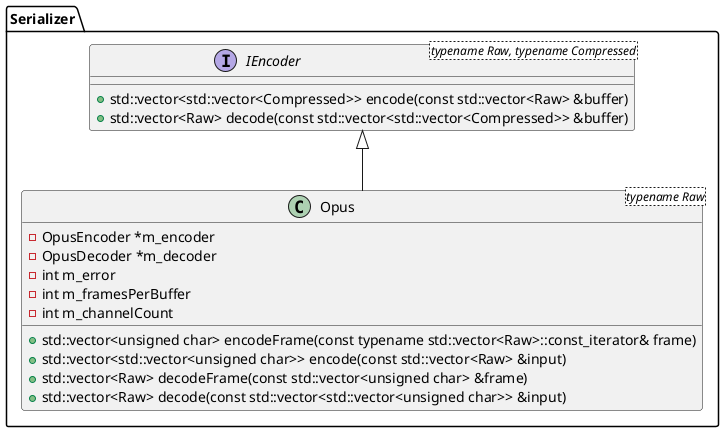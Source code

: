@startuml
package Serializer <<Folder>> {
    Interface IEncoder <typename Raw, typename Compressed> {
        +std::vector<std::vector<Compressed>> encode(const std::vector<Raw> &buffer)
        +std::vector<Raw> decode(const std::vector<std::vector<Compressed>> &buffer)
    }
    
    Class Opus <typename Raw> {
        -OpusEncoder *m_encoder
	    -OpusDecoder *m_decoder
        -int m_error
        -int m_framesPerBuffer
        -int m_channelCount
        +std::vector<unsigned char> encodeFrame(const typename std::vector<Raw>::const_iterator& frame)
        +std::vector<std::vector<unsigned char>> encode(const std::vector<Raw> &input)
        +std::vector<Raw> decodeFrame(const std::vector<unsigned char> &frame)
        +std::vector<Raw> decode(const std::vector<std::vector<unsigned char>> &input)
    }
    IEncoder <|-- Opus
}
@enduml